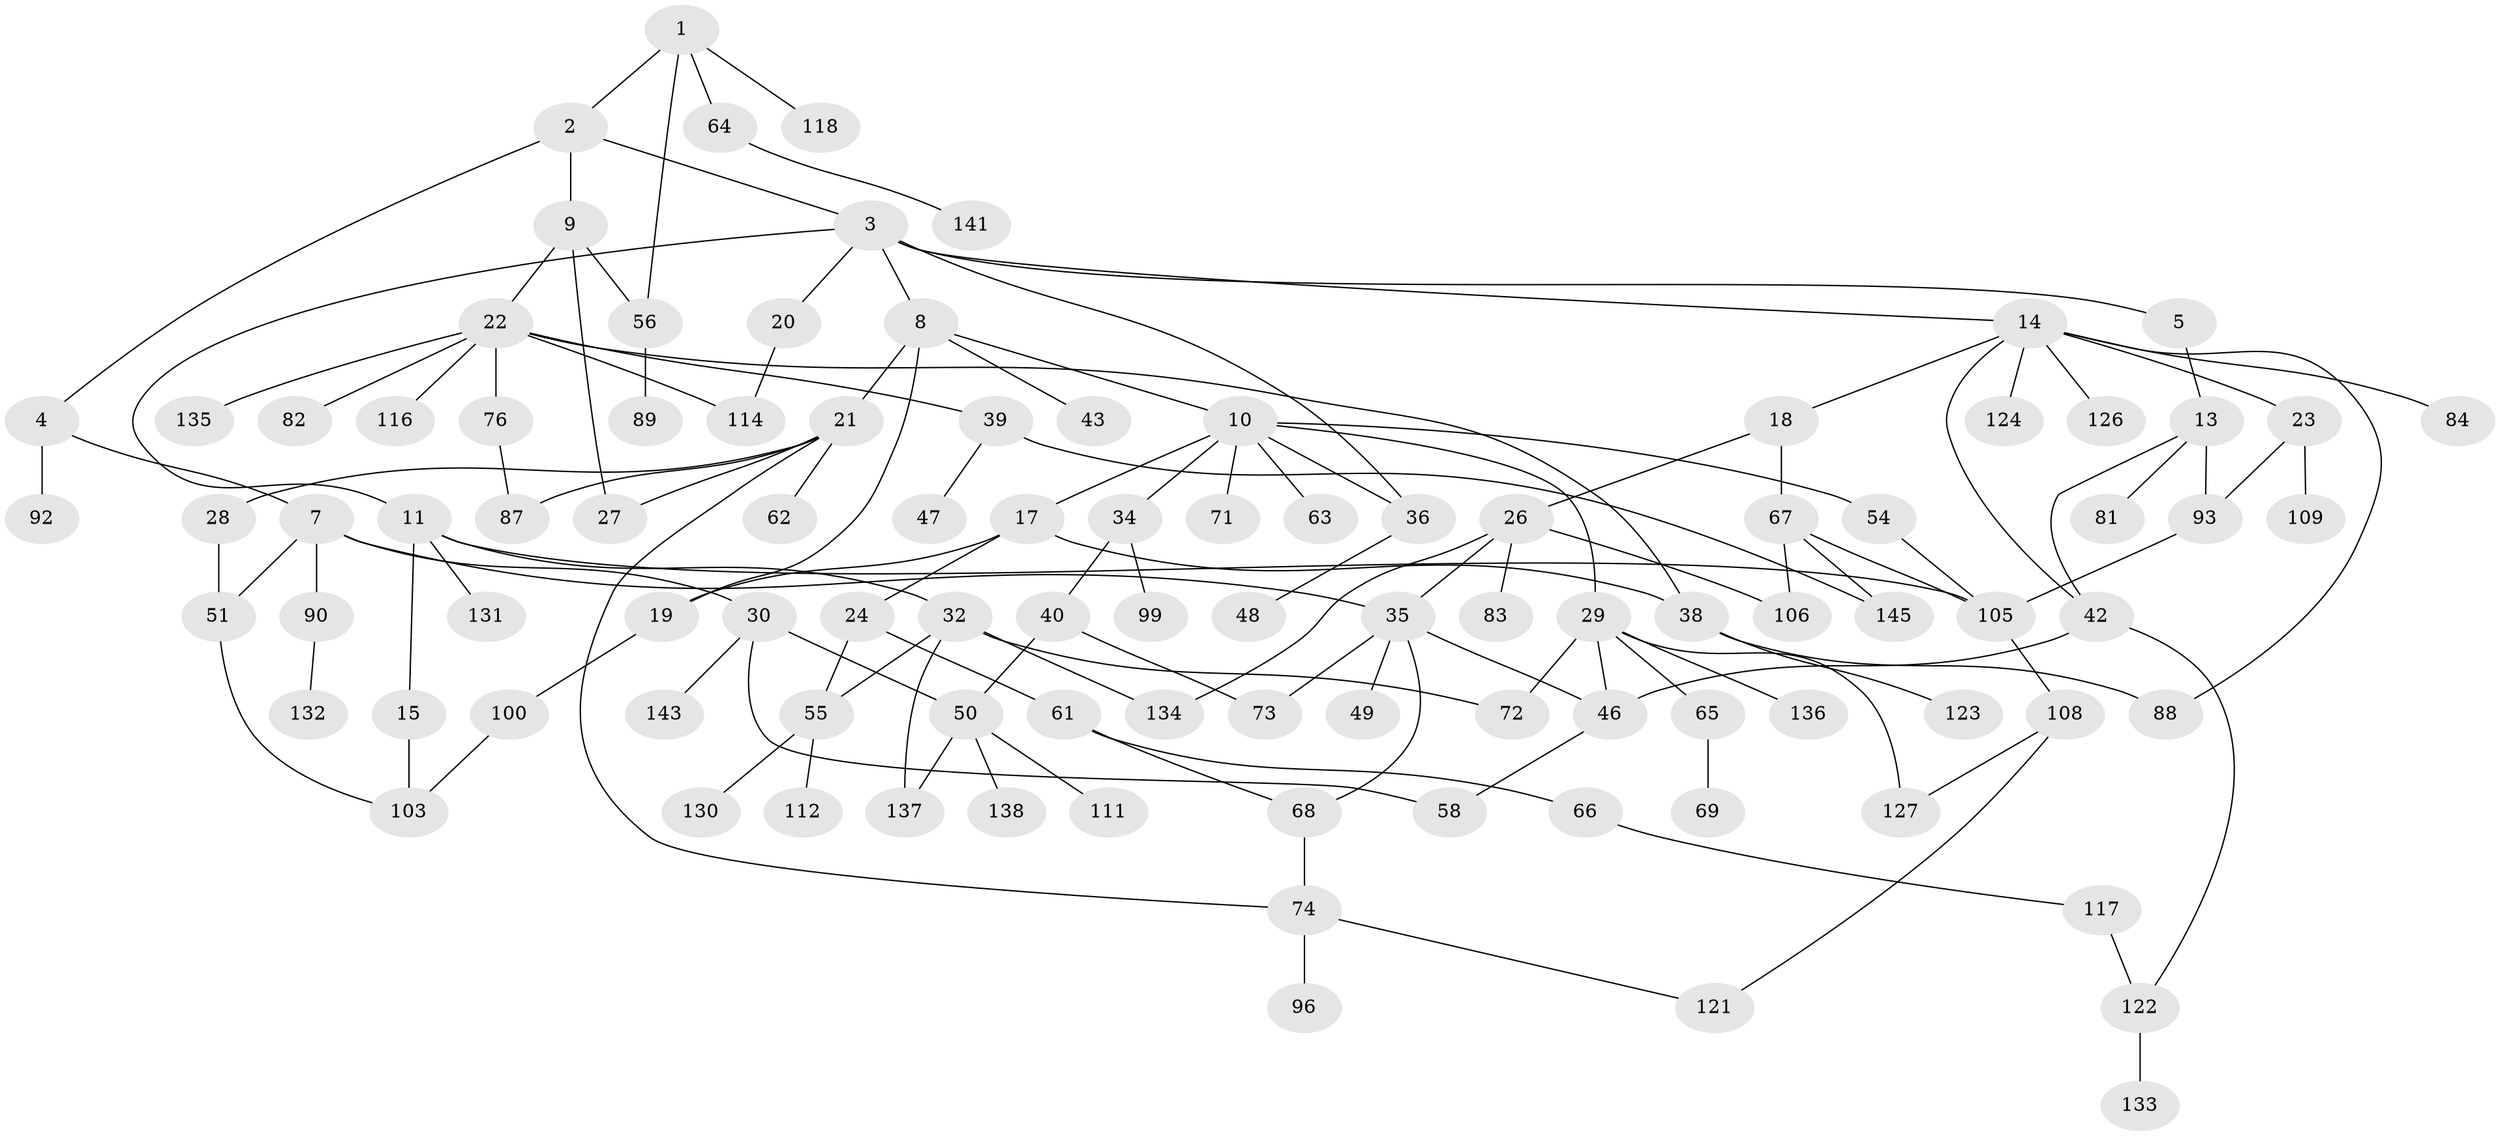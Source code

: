 // Generated by graph-tools (version 1.1) at 2025/23/03/03/25 07:23:30]
// undirected, 101 vertices, 133 edges
graph export_dot {
graph [start="1"]
  node [color=gray90,style=filled];
  1 [super="+16"];
  2;
  3 [super="+6"];
  4;
  5;
  7 [super="+70"];
  8;
  9 [super="+33"];
  10 [super="+12"];
  11 [super="+115"];
  13 [super="+44"];
  14 [super="+79"];
  15 [super="+85"];
  17 [super="+102"];
  18 [super="+86"];
  19;
  20 [super="+101"];
  21 [super="+37"];
  22 [super="+52"];
  23 [super="+25"];
  24 [super="+45"];
  26 [super="+31"];
  27;
  28;
  29 [super="+140"];
  30 [super="+60"];
  32 [super="+57"];
  34 [super="+94"];
  35 [super="+41"];
  36 [super="+80"];
  38 [super="+113"];
  39 [super="+53"];
  40 [super="+104"];
  42;
  43;
  46 [super="+139"];
  47;
  48;
  49;
  50 [super="+77"];
  51;
  54;
  55 [super="+59"];
  56 [super="+125"];
  58;
  61 [super="+97"];
  62;
  63;
  64 [super="+75"];
  65;
  66;
  67 [super="+91"];
  68;
  69;
  71;
  72 [super="+128"];
  73 [super="+110"];
  74 [super="+95"];
  76 [super="+78"];
  81 [super="+119"];
  82;
  83;
  84;
  87;
  88;
  89 [super="+107"];
  90;
  92;
  93 [super="+98"];
  96;
  99;
  100;
  103 [super="+142"];
  105 [super="+120"];
  106 [super="+129"];
  108;
  109;
  111;
  112;
  114;
  116;
  117;
  118;
  121;
  122;
  123;
  124;
  126;
  127 [super="+144"];
  130;
  131;
  132;
  133;
  134;
  135;
  136;
  137;
  138;
  141;
  143;
  145;
  1 -- 2;
  1 -- 56;
  1 -- 64;
  1 -- 118;
  2 -- 3;
  2 -- 4;
  2 -- 9;
  3 -- 5;
  3 -- 8;
  3 -- 14;
  3 -- 11;
  3 -- 20;
  3 -- 36;
  4 -- 7;
  4 -- 92;
  5 -- 13;
  7 -- 30;
  7 -- 35;
  7 -- 90;
  7 -- 51;
  8 -- 10;
  8 -- 19;
  8 -- 21;
  8 -- 43;
  9 -- 22;
  9 -- 27;
  9 -- 56;
  10 -- 54;
  10 -- 17;
  10 -- 34;
  10 -- 36;
  10 -- 71;
  10 -- 29;
  10 -- 63;
  11 -- 15;
  11 -- 32;
  11 -- 131;
  11 -- 105;
  13 -- 42;
  13 -- 81;
  13 -- 93;
  14 -- 18;
  14 -- 23;
  14 -- 42;
  14 -- 124;
  14 -- 88;
  14 -- 126;
  14 -- 84;
  15 -- 103;
  17 -- 24;
  17 -- 38;
  17 -- 19;
  18 -- 26;
  18 -- 67;
  19 -- 100;
  20 -- 114;
  21 -- 28;
  21 -- 74;
  21 -- 27;
  21 -- 62;
  21 -- 87;
  22 -- 38;
  22 -- 39;
  22 -- 76;
  22 -- 82;
  22 -- 114;
  22 -- 116;
  22 -- 135;
  23 -- 109;
  23 -- 93;
  24 -- 55;
  24 -- 61;
  26 -- 83;
  26 -- 134;
  26 -- 106;
  26 -- 35;
  28 -- 51;
  29 -- 65;
  29 -- 136;
  29 -- 72;
  29 -- 127;
  29 -- 46;
  30 -- 143;
  30 -- 58;
  30 -- 50;
  32 -- 134;
  32 -- 55;
  32 -- 72;
  32 -- 137;
  34 -- 40;
  34 -- 99;
  35 -- 49;
  35 -- 73;
  35 -- 68;
  35 -- 46;
  36 -- 48;
  38 -- 88;
  38 -- 123;
  39 -- 47;
  39 -- 145;
  40 -- 50;
  40 -- 73;
  42 -- 46;
  42 -- 122;
  46 -- 58;
  50 -- 138;
  50 -- 137;
  50 -- 111;
  51 -- 103;
  54 -- 105;
  55 -- 130;
  55 -- 112;
  56 -- 89;
  61 -- 66;
  61 -- 68;
  64 -- 141;
  65 -- 69;
  66 -- 117;
  67 -- 145;
  67 -- 105;
  67 -- 106;
  68 -- 74;
  74 -- 96;
  74 -- 121;
  76 -- 87;
  90 -- 132;
  93 -- 105;
  100 -- 103;
  105 -- 108;
  108 -- 121;
  108 -- 127;
  117 -- 122;
  122 -- 133;
}
